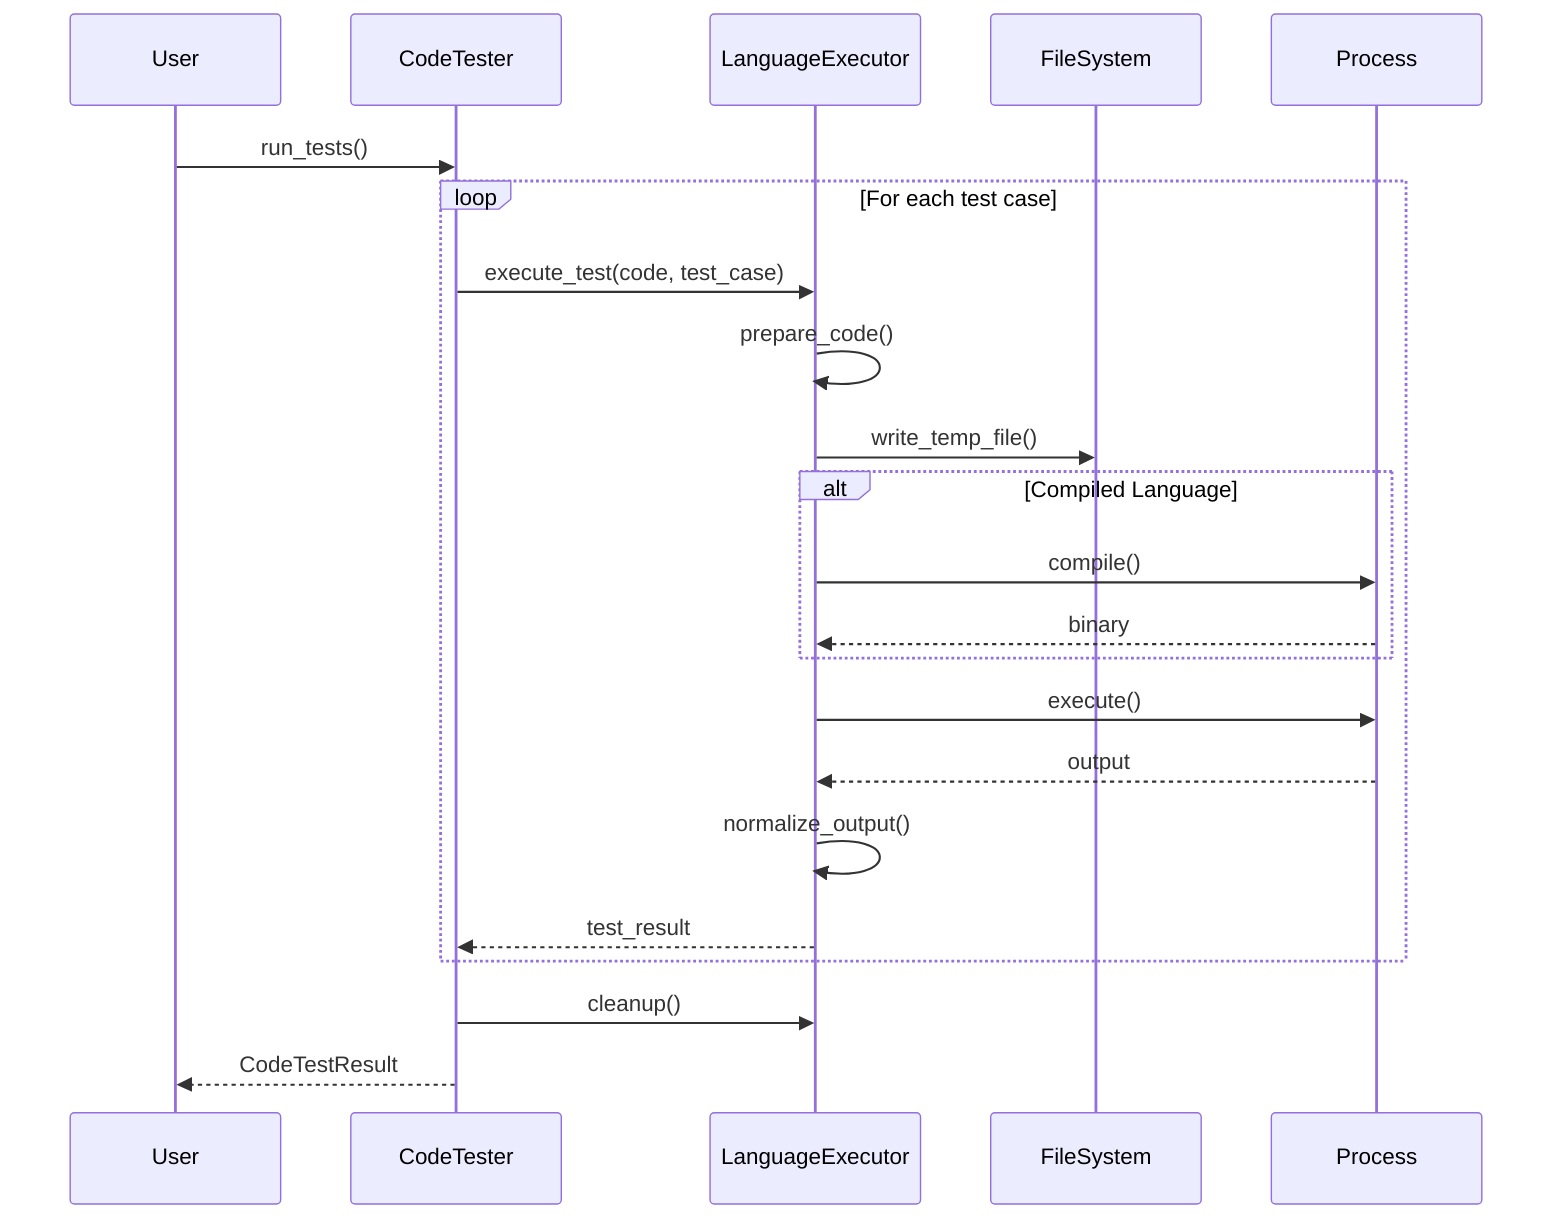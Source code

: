 sequenceDiagram
    participant User
    participant CodeTester
    participant LanguageExecutor
    participant FileSystem
    participant Process
    
    User->>CodeTester: run_tests()
    loop For each test case
        CodeTester->>LanguageExecutor: execute_test(code, test_case)
        LanguageExecutor->>LanguageExecutor: prepare_code()
        LanguageExecutor->>FileSystem: write_temp_file()
        alt Compiled Language
            LanguageExecutor->>Process: compile()
            Process-->>LanguageExecutor: binary
        end
        LanguageExecutor->>Process: execute()
        Process-->>LanguageExecutor: output
        LanguageExecutor->>LanguageExecutor: normalize_output()
        LanguageExecutor-->>CodeTester: test_result
    end
    CodeTester->>LanguageExecutor: cleanup()
    CodeTester-->>User: CodeTestResult